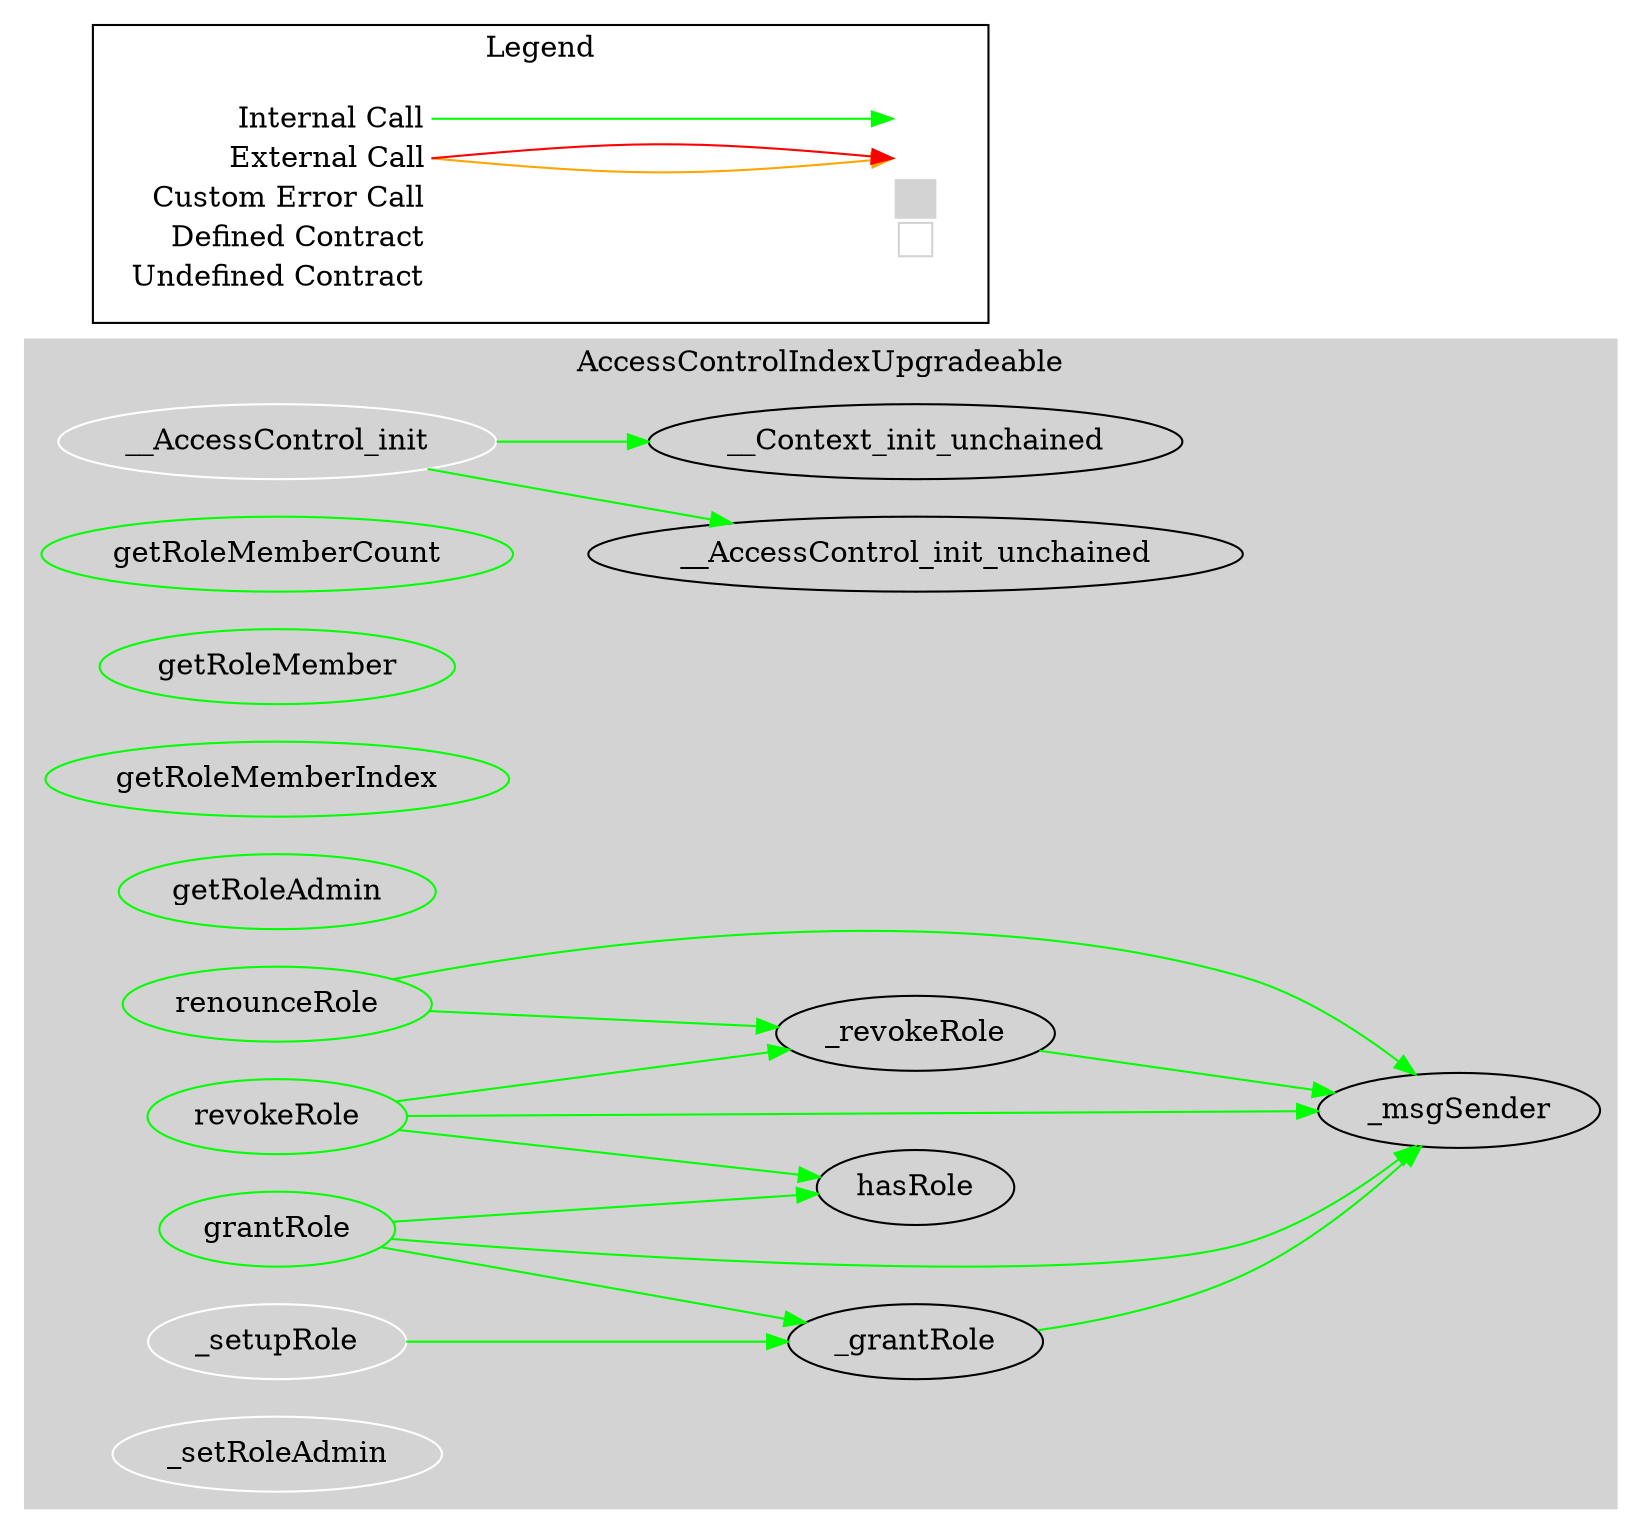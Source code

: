 digraph G {
  graph [ ratio = "auto", page = "100", compound =true ];
subgraph "clusterAccessControlIndexUpgradeable" {
  graph [ label = "AccessControlIndexUpgradeable", color = "lightgray", style = "filled", bgcolor = "lightgray" ];
  "AccessControlIndexUpgradeable.__AccessControl_init" [ label = "__AccessControl_init", color = "white" ];
  "AccessControlIndexUpgradeable.__AccessControl_init_unchained" [ label = "__AccessControl_init_unchained" ];
  "AccessControlIndexUpgradeable.hasRole" [ label = "hasRole" ];
  "AccessControlIndexUpgradeable.getRoleMemberCount" [ label = "getRoleMemberCount", color = "green" ];
  "AccessControlIndexUpgradeable.getRoleMember" [ label = "getRoleMember", color = "green" ];
  "AccessControlIndexUpgradeable.getRoleMemberIndex" [ label = "getRoleMemberIndex", color = "green" ];
  "AccessControlIndexUpgradeable.getRoleAdmin" [ label = "getRoleAdmin", color = "green" ];
  "AccessControlIndexUpgradeable.grantRole" [ label = "grantRole", color = "green" ];
  "AccessControlIndexUpgradeable.revokeRole" [ label = "revokeRole", color = "green" ];
  "AccessControlIndexUpgradeable.renounceRole" [ label = "renounceRole", color = "green" ];
  "AccessControlIndexUpgradeable._setupRole" [ label = "_setupRole", color = "white" ];
  "AccessControlIndexUpgradeable._setRoleAdmin" [ label = "_setRoleAdmin", color = "white" ];
  "AccessControlIndexUpgradeable._grantRole" [ label = "_grantRole" ];
  "AccessControlIndexUpgradeable._revokeRole" [ label = "_revokeRole" ];
  "AccessControlIndexUpgradeable.__Context_init_unchained" [ label = "__Context_init_unchained" ];
  "AccessControlIndexUpgradeable._msgSender" [ label = "_msgSender" ];
}

  "AccessControlIndexUpgradeable.__AccessControl_init";
  "AccessControlIndexUpgradeable.__Context_init_unchained";
  "AccessControlIndexUpgradeable.__AccessControl_init_unchained";
  "AccessControlIndexUpgradeable.grantRole";
  "AccessControlIndexUpgradeable.hasRole";
  "AccessControlIndexUpgradeable._msgSender";
  "AccessControlIndexUpgradeable._grantRole";
  "AccessControlIndexUpgradeable.revokeRole";
  "AccessControlIndexUpgradeable._revokeRole";
  "AccessControlIndexUpgradeable.renounceRole";
  "AccessControlIndexUpgradeable._setupRole";
  "AccessControlIndexUpgradeable.__AccessControl_init" -> "AccessControlIndexUpgradeable.__Context_init_unchained" [ color = "green" ];
  "AccessControlIndexUpgradeable.__AccessControl_init" -> "AccessControlIndexUpgradeable.__AccessControl_init_unchained" [ color = "green" ];
  "AccessControlIndexUpgradeable.grantRole" -> "AccessControlIndexUpgradeable.hasRole" [ color = "green" ];
  "AccessControlIndexUpgradeable.grantRole" -> "AccessControlIndexUpgradeable._msgSender" [ color = "green" ];
  "AccessControlIndexUpgradeable.grantRole" -> "AccessControlIndexUpgradeable._grantRole" [ color = "green" ];
  "AccessControlIndexUpgradeable.revokeRole" -> "AccessControlIndexUpgradeable.hasRole" [ color = "green" ];
  "AccessControlIndexUpgradeable.revokeRole" -> "AccessControlIndexUpgradeable._msgSender" [ color = "green" ];
  "AccessControlIndexUpgradeable.revokeRole" -> "AccessControlIndexUpgradeable._revokeRole" [ color = "green" ];
  "AccessControlIndexUpgradeable.renounceRole" -> "AccessControlIndexUpgradeable._msgSender" [ color = "green" ];
  "AccessControlIndexUpgradeable.renounceRole" -> "AccessControlIndexUpgradeable._revokeRole" [ color = "green" ];
  "AccessControlIndexUpgradeable._setupRole" -> "AccessControlIndexUpgradeable._grantRole" [ color = "green" ];
  "AccessControlIndexUpgradeable._grantRole" -> "AccessControlIndexUpgradeable._msgSender" [ color = "green" ];
  "AccessControlIndexUpgradeable._revokeRole" -> "AccessControlIndexUpgradeable._msgSender" [ color = "green" ];


rankdir=LR
node [shape=plaintext]
subgraph cluster_01 { 
label = "Legend";
key [label=<<table border="0" cellpadding="2" cellspacing="0" cellborder="0">
  <tr><td align="right" port="i1">Internal Call</td></tr>
  <tr><td align="right" port="i2">External Call</td></tr>
  <tr><td align="right" port="i2">Custom Error Call</td></tr>
  <tr><td align="right" port="i3">Defined Contract</td></tr>
  <tr><td align="right" port="i4">Undefined Contract</td></tr>
  </table>>]
key2 [label=<<table border="0" cellpadding="2" cellspacing="0" cellborder="0">
  <tr><td port="i1">&nbsp;&nbsp;&nbsp;</td></tr>
  <tr><td port="i2">&nbsp;&nbsp;&nbsp;</td></tr>
  <tr><td port="i3" bgcolor="lightgray">&nbsp;&nbsp;&nbsp;</td></tr>
  <tr><td port="i4">
    <table border="1" cellborder="0" cellspacing="0" cellpadding="7" color="lightgray">
      <tr>
       <td></td>
      </tr>
     </table>
  </td></tr>
  </table>>]
key:i1:e -> key2:i1:w [color="green"]
key:i2:e -> key2:i2:w [color="orange"]
key:i2:e -> key2:i2:w [color="red"]
}
}

